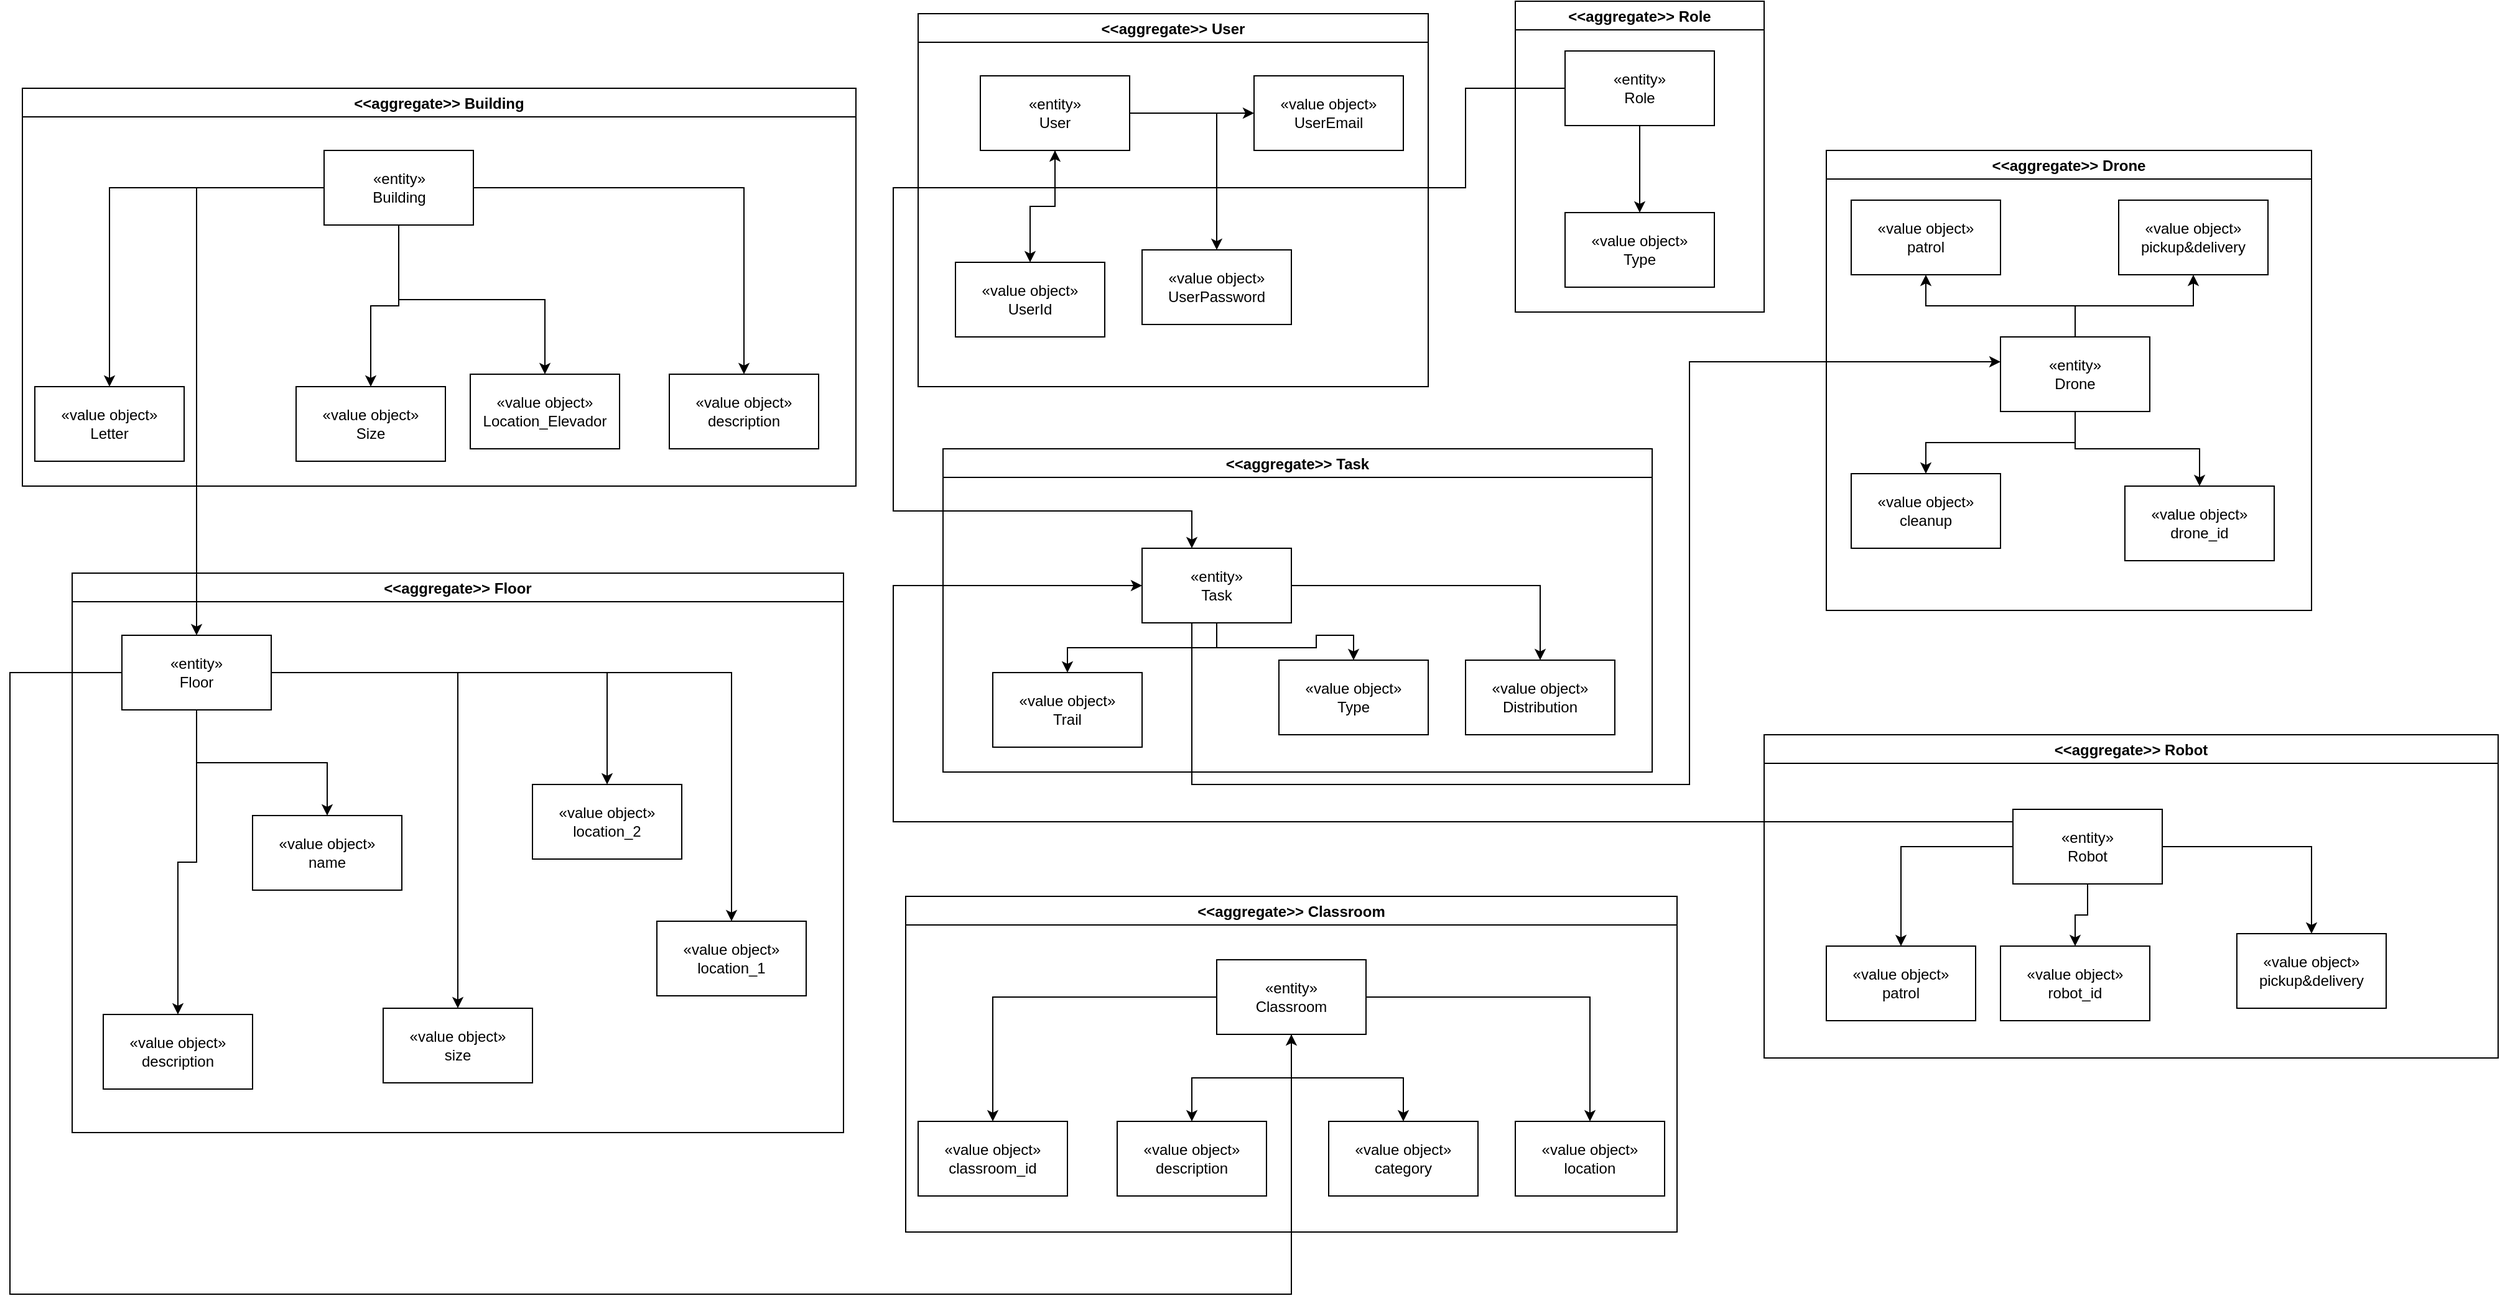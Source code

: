 <mxfile version="22.0.4" type="device">
  <diagram name="Page-1" id="6aIYM2jNrwH8R5soXTZt">
    <mxGraphModel dx="5048" dy="1528" grid="1" gridSize="10" guides="1" tooltips="1" connect="1" arrows="1" fold="1" page="1" pageScale="1" pageWidth="850" pageHeight="1100" math="0" shadow="0">
      <root>
        <mxCell id="0" />
        <mxCell id="1" parent="0" />
        <mxCell id="S5U12YBl8sJY7ozIpsML-34" value="&lt;&lt;aggregate&gt;&gt; Building" style="swimlane;" vertex="1" parent="1">
          <mxGeometry x="-1190" y="190" width="670" height="320" as="geometry">
            <mxRectangle x="-560" y="240" width="100" height="30" as="alternateBounds" />
          </mxGeometry>
        </mxCell>
        <mxCell id="S5U12YBl8sJY7ozIpsML-2" value="&lt;div&gt;«entity»&lt;/div&gt;&lt;div&gt;Building&lt;br&gt;&lt;/div&gt;" style="rounded=0;whiteSpace=wrap;html=1;" vertex="1" parent="S5U12YBl8sJY7ozIpsML-34">
          <mxGeometry x="242.5" y="50" width="120" height="60" as="geometry" />
        </mxCell>
        <mxCell id="S5U12YBl8sJY7ozIpsML-9" value="&lt;div&gt;«value object»&lt;/div&gt;Letter" style="rounded=0;whiteSpace=wrap;html=1;" vertex="1" parent="S5U12YBl8sJY7ozIpsML-34">
          <mxGeometry x="10" y="240" width="120" height="60" as="geometry" />
        </mxCell>
        <mxCell id="S5U12YBl8sJY7ozIpsML-13" value="&lt;div&gt;«value object»&lt;/div&gt;Location_Elevador" style="rounded=0;whiteSpace=wrap;html=1;" vertex="1" parent="S5U12YBl8sJY7ozIpsML-34">
          <mxGeometry x="360" y="230" width="120" height="60" as="geometry" />
        </mxCell>
        <mxCell id="S5U12YBl8sJY7ozIpsML-10" value="&lt;div&gt;«value object»&lt;/div&gt;description" style="rounded=0;whiteSpace=wrap;html=1;" vertex="1" parent="S5U12YBl8sJY7ozIpsML-34">
          <mxGeometry x="520" y="230" width="120" height="60" as="geometry" />
        </mxCell>
        <mxCell id="S5U12YBl8sJY7ozIpsML-12" value="&lt;div&gt;«value object»&lt;/div&gt;Size" style="rounded=0;whiteSpace=wrap;html=1;" vertex="1" parent="S5U12YBl8sJY7ozIpsML-34">
          <mxGeometry x="220" y="240" width="120" height="60" as="geometry" />
        </mxCell>
        <mxCell id="S5U12YBl8sJY7ozIpsML-30" style="edgeStyle=orthogonalEdgeStyle;rounded=0;orthogonalLoop=1;jettySize=auto;html=1;" edge="1" parent="S5U12YBl8sJY7ozIpsML-34" source="S5U12YBl8sJY7ozIpsML-2" target="S5U12YBl8sJY7ozIpsML-9">
          <mxGeometry relative="1" as="geometry" />
        </mxCell>
        <mxCell id="S5U12YBl8sJY7ozIpsML-31" style="edgeStyle=orthogonalEdgeStyle;rounded=0;orthogonalLoop=1;jettySize=auto;html=1;" edge="1" parent="S5U12YBl8sJY7ozIpsML-34" source="S5U12YBl8sJY7ozIpsML-2" target="S5U12YBl8sJY7ozIpsML-13">
          <mxGeometry relative="1" as="geometry" />
        </mxCell>
        <mxCell id="S5U12YBl8sJY7ozIpsML-32" style="edgeStyle=orthogonalEdgeStyle;rounded=0;orthogonalLoop=1;jettySize=auto;html=1;" edge="1" parent="S5U12YBl8sJY7ozIpsML-34" source="S5U12YBl8sJY7ozIpsML-2" target="S5U12YBl8sJY7ozIpsML-10">
          <mxGeometry relative="1" as="geometry" />
        </mxCell>
        <mxCell id="S5U12YBl8sJY7ozIpsML-33" style="edgeStyle=orthogonalEdgeStyle;rounded=0;orthogonalLoop=1;jettySize=auto;html=1;" edge="1" parent="S5U12YBl8sJY7ozIpsML-34" source="S5U12YBl8sJY7ozIpsML-2" target="S5U12YBl8sJY7ozIpsML-12">
          <mxGeometry relative="1" as="geometry" />
        </mxCell>
        <mxCell id="S5U12YBl8sJY7ozIpsML-39" value="&lt;&lt;aggregate&gt;&gt; Floor" style="swimlane;" vertex="1" parent="1">
          <mxGeometry x="-1150" y="580" width="620" height="450" as="geometry" />
        </mxCell>
        <mxCell id="S5U12YBl8sJY7ozIpsML-51" style="edgeStyle=orthogonalEdgeStyle;rounded=0;orthogonalLoop=1;jettySize=auto;html=1;" edge="1" parent="S5U12YBl8sJY7ozIpsML-39" source="S5U12YBl8sJY7ozIpsML-3" target="S5U12YBl8sJY7ozIpsML-24">
          <mxGeometry relative="1" as="geometry" />
        </mxCell>
        <mxCell id="S5U12YBl8sJY7ozIpsML-52" style="edgeStyle=orthogonalEdgeStyle;rounded=0;orthogonalLoop=1;jettySize=auto;html=1;" edge="1" parent="S5U12YBl8sJY7ozIpsML-39" source="S5U12YBl8sJY7ozIpsML-3" target="S5U12YBl8sJY7ozIpsML-23">
          <mxGeometry relative="1" as="geometry" />
        </mxCell>
        <mxCell id="S5U12YBl8sJY7ozIpsML-3" value="&lt;div&gt;«entity»&lt;br&gt;&lt;/div&gt;&lt;div&gt;Floor&lt;/div&gt;" style="rounded=0;whiteSpace=wrap;html=1;" vertex="1" parent="S5U12YBl8sJY7ozIpsML-39">
          <mxGeometry x="40" y="50" width="120" height="60" as="geometry" />
        </mxCell>
        <mxCell id="S5U12YBl8sJY7ozIpsML-11" value="&lt;div&gt;«value object»&lt;/div&gt;name" style="rounded=0;whiteSpace=wrap;html=1;" vertex="1" parent="S5U12YBl8sJY7ozIpsML-39">
          <mxGeometry x="145" y="195" width="120" height="60" as="geometry" />
        </mxCell>
        <mxCell id="S5U12YBl8sJY7ozIpsML-36" style="edgeStyle=orthogonalEdgeStyle;rounded=0;orthogonalLoop=1;jettySize=auto;html=1;" edge="1" parent="S5U12YBl8sJY7ozIpsML-39" source="S5U12YBl8sJY7ozIpsML-3" target="S5U12YBl8sJY7ozIpsML-11">
          <mxGeometry relative="1" as="geometry" />
        </mxCell>
        <mxCell id="S5U12YBl8sJY7ozIpsML-20" value="&lt;div&gt;«value object»&lt;/div&gt;&lt;div&gt;size&lt;br&gt;&lt;/div&gt;" style="rounded=0;whiteSpace=wrap;html=1;" vertex="1" parent="S5U12YBl8sJY7ozIpsML-39">
          <mxGeometry x="250" y="350" width="120" height="60" as="geometry" />
        </mxCell>
        <mxCell id="S5U12YBl8sJY7ozIpsML-37" style="edgeStyle=orthogonalEdgeStyle;rounded=0;orthogonalLoop=1;jettySize=auto;html=1;" edge="1" parent="S5U12YBl8sJY7ozIpsML-39" source="S5U12YBl8sJY7ozIpsML-3" target="S5U12YBl8sJY7ozIpsML-20">
          <mxGeometry relative="1" as="geometry" />
        </mxCell>
        <mxCell id="S5U12YBl8sJY7ozIpsML-15" value="&lt;div&gt;«value object»&lt;/div&gt;description" style="rounded=0;whiteSpace=wrap;html=1;" vertex="1" parent="S5U12YBl8sJY7ozIpsML-39">
          <mxGeometry x="25" y="355" width="120" height="60" as="geometry" />
        </mxCell>
        <mxCell id="S5U12YBl8sJY7ozIpsML-35" style="edgeStyle=orthogonalEdgeStyle;rounded=0;orthogonalLoop=1;jettySize=auto;html=1;" edge="1" parent="S5U12YBl8sJY7ozIpsML-39" source="S5U12YBl8sJY7ozIpsML-3" target="S5U12YBl8sJY7ozIpsML-15">
          <mxGeometry relative="1" as="geometry" />
        </mxCell>
        <mxCell id="S5U12YBl8sJY7ozIpsML-23" value="&lt;div&gt;«value object»&lt;br&gt;&lt;/div&gt;&lt;div&gt;location_1&lt;/div&gt;" style="rounded=0;whiteSpace=wrap;html=1;" vertex="1" parent="S5U12YBl8sJY7ozIpsML-39">
          <mxGeometry x="470" y="280" width="120" height="60" as="geometry" />
        </mxCell>
        <mxCell id="S5U12YBl8sJY7ozIpsML-24" value="&lt;div&gt;«value object»&lt;/div&gt;&lt;div&gt;location_2&lt;/div&gt;" style="rounded=0;whiteSpace=wrap;html=1;" vertex="1" parent="S5U12YBl8sJY7ozIpsML-39">
          <mxGeometry x="370" y="170" width="120" height="60" as="geometry" />
        </mxCell>
        <mxCell id="S5U12YBl8sJY7ozIpsML-45" value="&lt;&lt;aggregate&gt;&gt; Classroom" style="swimlane;" vertex="1" parent="1">
          <mxGeometry x="-480" y="840" width="620" height="270" as="geometry" />
        </mxCell>
        <mxCell id="S5U12YBl8sJY7ozIpsML-4" value="&lt;div&gt;«entity»&lt;/div&gt;&lt;div&gt;Classroom&lt;br&gt;&lt;/div&gt;" style="rounded=0;whiteSpace=wrap;html=1;" vertex="1" parent="S5U12YBl8sJY7ozIpsML-45">
          <mxGeometry x="250" y="51" width="120" height="60" as="geometry" />
        </mxCell>
        <mxCell id="S5U12YBl8sJY7ozIpsML-17" value="&lt;div&gt;«value object»&lt;/div&gt;category" style="whiteSpace=wrap;html=1;" vertex="1" parent="S5U12YBl8sJY7ozIpsML-45">
          <mxGeometry x="340" y="181" width="120" height="60" as="geometry" />
        </mxCell>
        <mxCell id="S5U12YBl8sJY7ozIpsML-42" style="edgeStyle=orthogonalEdgeStyle;rounded=0;orthogonalLoop=1;jettySize=auto;html=1;" edge="1" parent="S5U12YBl8sJY7ozIpsML-45" source="S5U12YBl8sJY7ozIpsML-4" target="S5U12YBl8sJY7ozIpsML-17">
          <mxGeometry relative="1" as="geometry" />
        </mxCell>
        <mxCell id="S5U12YBl8sJY7ozIpsML-19" value="&lt;div&gt;«value object»&lt;/div&gt;description" style="rounded=0;whiteSpace=wrap;html=1;" vertex="1" parent="S5U12YBl8sJY7ozIpsML-45">
          <mxGeometry x="170" y="181" width="120" height="60" as="geometry" />
        </mxCell>
        <mxCell id="S5U12YBl8sJY7ozIpsML-43" style="edgeStyle=orthogonalEdgeStyle;rounded=0;orthogonalLoop=1;jettySize=auto;html=1;" edge="1" parent="S5U12YBl8sJY7ozIpsML-45" source="S5U12YBl8sJY7ozIpsML-4" target="S5U12YBl8sJY7ozIpsML-19">
          <mxGeometry relative="1" as="geometry" />
        </mxCell>
        <mxCell id="S5U12YBl8sJY7ozIpsML-14" value="&lt;div&gt;«value object»&lt;/div&gt;&lt;div&gt;classroom_id&lt;br&gt;&lt;/div&gt;" style="rounded=0;whiteSpace=wrap;html=1;" vertex="1" parent="S5U12YBl8sJY7ozIpsML-45">
          <mxGeometry x="10" y="181" width="120" height="60" as="geometry" />
        </mxCell>
        <mxCell id="S5U12YBl8sJY7ozIpsML-41" style="edgeStyle=orthogonalEdgeStyle;rounded=0;orthogonalLoop=1;jettySize=auto;html=1;" edge="1" parent="S5U12YBl8sJY7ozIpsML-45" source="S5U12YBl8sJY7ozIpsML-4" target="S5U12YBl8sJY7ozIpsML-14">
          <mxGeometry relative="1" as="geometry" />
        </mxCell>
        <mxCell id="S5U12YBl8sJY7ozIpsML-22" value="&lt;div&gt;«value object»&lt;br&gt;&lt;/div&gt;&lt;div&gt;location&lt;/div&gt;" style="rounded=0;whiteSpace=wrap;html=1;" vertex="1" parent="S5U12YBl8sJY7ozIpsML-45">
          <mxGeometry x="490" y="181" width="120" height="60" as="geometry" />
        </mxCell>
        <mxCell id="S5U12YBl8sJY7ozIpsML-44" style="edgeStyle=orthogonalEdgeStyle;rounded=0;orthogonalLoop=1;jettySize=auto;html=1;" edge="1" parent="S5U12YBl8sJY7ozIpsML-45" source="S5U12YBl8sJY7ozIpsML-4" target="S5U12YBl8sJY7ozIpsML-22">
          <mxGeometry relative="1" as="geometry" />
        </mxCell>
        <mxCell id="S5U12YBl8sJY7ozIpsML-49" value="&lt;&lt;aggregate&gt;&gt; Robot" style="swimlane;" vertex="1" parent="1">
          <mxGeometry x="210" y="710" width="590" height="260" as="geometry" />
        </mxCell>
        <mxCell id="S5U12YBl8sJY7ozIpsML-50" style="edgeStyle=orthogonalEdgeStyle;rounded=0;orthogonalLoop=1;jettySize=auto;html=1;" edge="1" parent="S5U12YBl8sJY7ozIpsML-49" source="S5U12YBl8sJY7ozIpsML-5" target="S5U12YBl8sJY7ozIpsML-27">
          <mxGeometry relative="1" as="geometry" />
        </mxCell>
        <mxCell id="S5U12YBl8sJY7ozIpsML-5" value="&lt;div&gt;&lt;div&gt;«entity»&lt;/div&gt;&lt;/div&gt;&lt;div&gt;Robot&lt;/div&gt;" style="rounded=0;whiteSpace=wrap;html=1;" vertex="1" parent="S5U12YBl8sJY7ozIpsML-49">
          <mxGeometry x="200" y="60" width="120" height="60" as="geometry" />
        </mxCell>
        <mxCell id="S5U12YBl8sJY7ozIpsML-28" value="&lt;div&gt;«value object»&lt;/div&gt;&lt;div&gt;pickup&amp;amp;delivery&lt;br&gt;&lt;/div&gt;" style="rounded=0;whiteSpace=wrap;html=1;" vertex="1" parent="S5U12YBl8sJY7ozIpsML-49">
          <mxGeometry x="380" y="160" width="120" height="60" as="geometry" />
        </mxCell>
        <mxCell id="S5U12YBl8sJY7ozIpsML-48" style="edgeStyle=orthogonalEdgeStyle;rounded=0;orthogonalLoop=1;jettySize=auto;html=1;" edge="1" parent="S5U12YBl8sJY7ozIpsML-49" source="S5U12YBl8sJY7ozIpsML-5" target="S5U12YBl8sJY7ozIpsML-28">
          <mxGeometry relative="1" as="geometry" />
        </mxCell>
        <mxCell id="S5U12YBl8sJY7ozIpsML-26" value="&lt;div&gt;«value object»&lt;br&gt;&lt;/div&gt;&lt;div&gt;patrol&lt;/div&gt;" style="rounded=0;whiteSpace=wrap;html=1;" vertex="1" parent="S5U12YBl8sJY7ozIpsML-49">
          <mxGeometry x="50" y="170" width="120" height="60" as="geometry" />
        </mxCell>
        <mxCell id="S5U12YBl8sJY7ozIpsML-47" style="edgeStyle=orthogonalEdgeStyle;rounded=0;orthogonalLoop=1;jettySize=auto;html=1;" edge="1" parent="S5U12YBl8sJY7ozIpsML-49" source="S5U12YBl8sJY7ozIpsML-5" target="S5U12YBl8sJY7ozIpsML-26">
          <mxGeometry relative="1" as="geometry" />
        </mxCell>
        <mxCell id="S5U12YBl8sJY7ozIpsML-27" value="&lt;div&gt;«value object»&lt;/div&gt;&lt;div&gt;robot_id&lt;br&gt;&lt;/div&gt;" style="rounded=0;whiteSpace=wrap;html=1;" vertex="1" parent="S5U12YBl8sJY7ozIpsML-49">
          <mxGeometry x="190" y="170" width="120" height="60" as="geometry" />
        </mxCell>
        <mxCell id="S5U12YBl8sJY7ozIpsML-69" value="&lt;&lt;aggregate&gt;&gt; User" style="swimlane;" vertex="1" parent="1">
          <mxGeometry x="-470" y="130" width="410" height="300" as="geometry" />
        </mxCell>
        <mxCell id="S5U12YBl8sJY7ozIpsML-8" value="&lt;div&gt;&lt;div&gt;«entity»&lt;/div&gt;&lt;/div&gt;&lt;div&gt;User&lt;/div&gt;" style="rounded=0;whiteSpace=wrap;html=1;" vertex="1" parent="S5U12YBl8sJY7ozIpsML-69">
          <mxGeometry x="50" y="50" width="120" height="60" as="geometry" />
        </mxCell>
        <mxCell id="S5U12YBl8sJY7ozIpsML-59" value="&lt;div&gt;«value object»&lt;/div&gt;UserId" style="rounded=0;whiteSpace=wrap;html=1;" vertex="1" parent="S5U12YBl8sJY7ozIpsML-69">
          <mxGeometry x="30" y="200" width="120" height="60" as="geometry" />
        </mxCell>
        <mxCell id="S5U12YBl8sJY7ozIpsML-66" style="edgeStyle=orthogonalEdgeStyle;rounded=0;orthogonalLoop=1;jettySize=auto;html=1;" edge="1" parent="S5U12YBl8sJY7ozIpsML-69" source="S5U12YBl8sJY7ozIpsML-8" target="S5U12YBl8sJY7ozIpsML-59">
          <mxGeometry relative="1" as="geometry" />
        </mxCell>
        <mxCell id="S5U12YBl8sJY7ozIpsML-63" value="&lt;div&gt;«value object»&lt;/div&gt;&lt;div&gt;UserPassword&lt;br&gt;&lt;/div&gt;" style="rounded=0;whiteSpace=wrap;html=1;" vertex="1" parent="S5U12YBl8sJY7ozIpsML-69">
          <mxGeometry x="180" y="190" width="120" height="60" as="geometry" />
        </mxCell>
        <mxCell id="S5U12YBl8sJY7ozIpsML-67" style="edgeStyle=orthogonalEdgeStyle;rounded=0;orthogonalLoop=1;jettySize=auto;html=1;" edge="1" parent="S5U12YBl8sJY7ozIpsML-69" source="S5U12YBl8sJY7ozIpsML-8" target="S5U12YBl8sJY7ozIpsML-63">
          <mxGeometry relative="1" as="geometry" />
        </mxCell>
        <mxCell id="S5U12YBl8sJY7ozIpsML-60" value="&lt;div&gt;«value object»&lt;/div&gt;&lt;div&gt;UserEmail&lt;br&gt;&lt;/div&gt;" style="rounded=0;whiteSpace=wrap;html=1;" vertex="1" parent="S5U12YBl8sJY7ozIpsML-69">
          <mxGeometry x="270" y="50" width="120" height="60" as="geometry" />
        </mxCell>
        <mxCell id="S5U12YBl8sJY7ozIpsML-68" style="edgeStyle=orthogonalEdgeStyle;rounded=0;orthogonalLoop=1;jettySize=auto;html=1;" edge="1" parent="S5U12YBl8sJY7ozIpsML-69" source="S5U12YBl8sJY7ozIpsML-8" target="S5U12YBl8sJY7ozIpsML-60">
          <mxGeometry relative="1" as="geometry" />
        </mxCell>
        <mxCell id="S5U12YBl8sJY7ozIpsML-70" value="&lt;&lt;aggregate&gt;&gt; Role" style="swimlane;startSize=23;" vertex="1" parent="1">
          <mxGeometry x="10" y="120" width="200" height="250" as="geometry" />
        </mxCell>
        <mxCell id="S5U12YBl8sJY7ozIpsML-74" style="edgeStyle=orthogonalEdgeStyle;rounded=0;orthogonalLoop=1;jettySize=auto;html=1;" edge="1" parent="S5U12YBl8sJY7ozIpsML-70" source="S5U12YBl8sJY7ozIpsML-61" target="S5U12YBl8sJY7ozIpsML-73">
          <mxGeometry relative="1" as="geometry" />
        </mxCell>
        <mxCell id="S5U12YBl8sJY7ozIpsML-61" value="&lt;div&gt;«entity»&lt;/div&gt;&lt;div&gt;Role&lt;br&gt;&lt;/div&gt;" style="rounded=0;whiteSpace=wrap;html=1;" vertex="1" parent="S5U12YBl8sJY7ozIpsML-70">
          <mxGeometry x="40" y="40" width="120" height="60" as="geometry" />
        </mxCell>
        <mxCell id="S5U12YBl8sJY7ozIpsML-73" value="&lt;div&gt;«value object»&lt;/div&gt;&lt;div&gt;Type&lt;br&gt;&lt;/div&gt;" style="rounded=0;whiteSpace=wrap;html=1;" vertex="1" parent="S5U12YBl8sJY7ozIpsML-70">
          <mxGeometry x="40" y="170" width="120" height="60" as="geometry" />
        </mxCell>
        <mxCell id="S5U12YBl8sJY7ozIpsML-83" value="&lt;&lt;aggregate&gt;&gt; Task" style="swimlane;" vertex="1" parent="1">
          <mxGeometry x="-450" y="480" width="570" height="260" as="geometry" />
        </mxCell>
        <mxCell id="S5U12YBl8sJY7ozIpsML-6" value="&lt;div&gt;«entity»&lt;/div&gt;&lt;div&gt;Task&lt;br&gt;&lt;/div&gt;" style="rounded=0;whiteSpace=wrap;html=1;" vertex="1" parent="S5U12YBl8sJY7ozIpsML-83">
          <mxGeometry x="160" y="80" width="120" height="60" as="geometry" />
        </mxCell>
        <mxCell id="S5U12YBl8sJY7ozIpsML-81" value="&lt;div&gt;«value object»&lt;/div&gt;&lt;div&gt;Distribution&lt;br&gt;&lt;/div&gt;" style="rounded=0;whiteSpace=wrap;html=1;" vertex="1" parent="S5U12YBl8sJY7ozIpsML-83">
          <mxGeometry x="420" y="170" width="120" height="60" as="geometry" />
        </mxCell>
        <mxCell id="S5U12YBl8sJY7ozIpsML-82" style="edgeStyle=orthogonalEdgeStyle;rounded=0;orthogonalLoop=1;jettySize=auto;html=1;" edge="1" parent="S5U12YBl8sJY7ozIpsML-83" source="S5U12YBl8sJY7ozIpsML-6" target="S5U12YBl8sJY7ozIpsML-81">
          <mxGeometry relative="1" as="geometry" />
        </mxCell>
        <mxCell id="S5U12YBl8sJY7ozIpsML-76" value="&lt;div&gt;«value object»&lt;/div&gt;&lt;div&gt;Trail&lt;/div&gt;" style="rounded=0;whiteSpace=wrap;html=1;" vertex="1" parent="S5U12YBl8sJY7ozIpsML-83">
          <mxGeometry x="40" y="180" width="120" height="60" as="geometry" />
        </mxCell>
        <mxCell id="S5U12YBl8sJY7ozIpsML-77" style="edgeStyle=orthogonalEdgeStyle;rounded=0;orthogonalLoop=1;jettySize=auto;html=1;" edge="1" parent="S5U12YBl8sJY7ozIpsML-83" source="S5U12YBl8sJY7ozIpsML-6" target="S5U12YBl8sJY7ozIpsML-76">
          <mxGeometry relative="1" as="geometry" />
        </mxCell>
        <mxCell id="S5U12YBl8sJY7ozIpsML-55" value="&lt;div&gt;«value object»&lt;/div&gt;Type" style="rounded=0;whiteSpace=wrap;html=1;" vertex="1" parent="S5U12YBl8sJY7ozIpsML-83">
          <mxGeometry x="270" y="170" width="120" height="60" as="geometry" />
        </mxCell>
        <mxCell id="S5U12YBl8sJY7ozIpsML-58" style="edgeStyle=orthogonalEdgeStyle;rounded=0;orthogonalLoop=1;jettySize=auto;html=1;" edge="1" parent="S5U12YBl8sJY7ozIpsML-83" source="S5U12YBl8sJY7ozIpsML-6" target="S5U12YBl8sJY7ozIpsML-55">
          <mxGeometry relative="1" as="geometry" />
        </mxCell>
        <mxCell id="S5U12YBl8sJY7ozIpsML-92" value="&lt;&lt;aggregate&gt;&gt; Drone" style="swimlane;startSize=23;" vertex="1" parent="1">
          <mxGeometry x="260" y="240" width="390" height="370" as="geometry" />
        </mxCell>
        <mxCell id="S5U12YBl8sJY7ozIpsML-85" value="&lt;div&gt;«value object»&lt;br&gt;&lt;/div&gt;&lt;div&gt;patrol&lt;/div&gt;" style="rounded=0;whiteSpace=wrap;html=1;" vertex="1" parent="S5U12YBl8sJY7ozIpsML-92">
          <mxGeometry x="20" y="40" width="120" height="60" as="geometry" />
        </mxCell>
        <mxCell id="S5U12YBl8sJY7ozIpsML-86" value="&lt;div&gt;«value object»&lt;/div&gt;&lt;div&gt;pickup&amp;amp;delivery&lt;br&gt;&lt;/div&gt;" style="rounded=0;whiteSpace=wrap;html=1;" vertex="1" parent="S5U12YBl8sJY7ozIpsML-92">
          <mxGeometry x="235" y="40" width="120" height="60" as="geometry" />
        </mxCell>
        <mxCell id="S5U12YBl8sJY7ozIpsML-7" value="&lt;div&gt;&lt;div&gt;«entity»&lt;/div&gt;&lt;/div&gt;&lt;div&gt;Drone&lt;/div&gt;" style="rounded=0;whiteSpace=wrap;html=1;" vertex="1" parent="S5U12YBl8sJY7ozIpsML-92">
          <mxGeometry x="140" y="150" width="120" height="60" as="geometry" />
        </mxCell>
        <mxCell id="S5U12YBl8sJY7ozIpsML-88" style="edgeStyle=orthogonalEdgeStyle;rounded=0;orthogonalLoop=1;jettySize=auto;html=1;" edge="1" parent="S5U12YBl8sJY7ozIpsML-92" source="S5U12YBl8sJY7ozIpsML-7" target="S5U12YBl8sJY7ozIpsML-85">
          <mxGeometry relative="1" as="geometry" />
        </mxCell>
        <mxCell id="S5U12YBl8sJY7ozIpsML-89" style="edgeStyle=orthogonalEdgeStyle;rounded=0;orthogonalLoop=1;jettySize=auto;html=1;" edge="1" parent="S5U12YBl8sJY7ozIpsML-92" source="S5U12YBl8sJY7ozIpsML-7" target="S5U12YBl8sJY7ozIpsML-86">
          <mxGeometry relative="1" as="geometry" />
        </mxCell>
        <mxCell id="S5U12YBl8sJY7ozIpsML-87" value="&lt;div&gt;«value object»&lt;/div&gt;&lt;div&gt;cleanup&lt;br&gt;&lt;/div&gt;" style="whiteSpace=wrap;html=1;" vertex="1" parent="S5U12YBl8sJY7ozIpsML-92">
          <mxGeometry x="20" y="260" width="120" height="60" as="geometry" />
        </mxCell>
        <mxCell id="S5U12YBl8sJY7ozIpsML-90" style="edgeStyle=orthogonalEdgeStyle;rounded=0;orthogonalLoop=1;jettySize=auto;html=1;" edge="1" parent="S5U12YBl8sJY7ozIpsML-92" source="S5U12YBl8sJY7ozIpsML-7" target="S5U12YBl8sJY7ozIpsML-87">
          <mxGeometry relative="1" as="geometry" />
        </mxCell>
        <mxCell id="S5U12YBl8sJY7ozIpsML-84" value="&lt;div&gt;«value object»&lt;/div&gt;&lt;div&gt;drone_id&lt;/div&gt;" style="rounded=0;whiteSpace=wrap;html=1;" vertex="1" parent="S5U12YBl8sJY7ozIpsML-92">
          <mxGeometry x="240" y="270" width="120" height="60" as="geometry" />
        </mxCell>
        <mxCell id="S5U12YBl8sJY7ozIpsML-91" style="edgeStyle=orthogonalEdgeStyle;rounded=0;orthogonalLoop=1;jettySize=auto;html=1;" edge="1" parent="S5U12YBl8sJY7ozIpsML-92" source="S5U12YBl8sJY7ozIpsML-7" target="S5U12YBl8sJY7ozIpsML-84">
          <mxGeometry relative="1" as="geometry" />
        </mxCell>
        <mxCell id="S5U12YBl8sJY7ozIpsML-93" style="edgeStyle=orthogonalEdgeStyle;rounded=0;orthogonalLoop=1;jettySize=auto;html=1;" edge="1" parent="1" source="S5U12YBl8sJY7ozIpsML-61" target="S5U12YBl8sJY7ozIpsML-8">
          <mxGeometry relative="1" as="geometry">
            <Array as="points">
              <mxPoint x="-30" y="190" />
              <mxPoint x="-30" y="270" />
              <mxPoint x="-360" y="270" />
            </Array>
          </mxGeometry>
        </mxCell>
        <mxCell id="S5U12YBl8sJY7ozIpsML-94" style="edgeStyle=orthogonalEdgeStyle;rounded=0;orthogonalLoop=1;jettySize=auto;html=1;" edge="1" parent="1" source="S5U12YBl8sJY7ozIpsML-2" target="S5U12YBl8sJY7ozIpsML-3">
          <mxGeometry relative="1" as="geometry" />
        </mxCell>
        <mxCell id="S5U12YBl8sJY7ozIpsML-95" style="edgeStyle=orthogonalEdgeStyle;rounded=0;orthogonalLoop=1;jettySize=auto;html=1;" edge="1" parent="1" source="S5U12YBl8sJY7ozIpsML-3" target="S5U12YBl8sJY7ozIpsML-4">
          <mxGeometry relative="1" as="geometry">
            <Array as="points">
              <mxPoint x="-1200" y="660" />
              <mxPoint x="-1200" y="1160" />
              <mxPoint x="-170" y="1160" />
            </Array>
          </mxGeometry>
        </mxCell>
        <mxCell id="S5U12YBl8sJY7ozIpsML-96" style="edgeStyle=orthogonalEdgeStyle;rounded=0;orthogonalLoop=1;jettySize=auto;html=1;" edge="1" parent="1" source="S5U12YBl8sJY7ozIpsML-8" target="S5U12YBl8sJY7ozIpsML-6">
          <mxGeometry relative="1" as="geometry">
            <Array as="points">
              <mxPoint x="-360" y="270" />
              <mxPoint x="-490" y="270" />
              <mxPoint x="-490" y="530" />
              <mxPoint x="-250" y="530" />
            </Array>
          </mxGeometry>
        </mxCell>
        <mxCell id="S5U12YBl8sJY7ozIpsML-97" style="edgeStyle=orthogonalEdgeStyle;rounded=0;orthogonalLoop=1;jettySize=auto;html=1;" edge="1" parent="1" source="S5U12YBl8sJY7ozIpsML-5" target="S5U12YBl8sJY7ozIpsML-6">
          <mxGeometry relative="1" as="geometry">
            <Array as="points">
              <mxPoint x="-490" y="780" />
              <mxPoint x="-490" y="590" />
            </Array>
          </mxGeometry>
        </mxCell>
        <mxCell id="S5U12YBl8sJY7ozIpsML-98" style="edgeStyle=orthogonalEdgeStyle;rounded=0;orthogonalLoop=1;jettySize=auto;html=1;" edge="1" parent="1" source="S5U12YBl8sJY7ozIpsML-6" target="S5U12YBl8sJY7ozIpsML-7">
          <mxGeometry relative="1" as="geometry">
            <Array as="points">
              <mxPoint x="-250" y="750" />
              <mxPoint x="150" y="750" />
              <mxPoint x="150" y="410" />
            </Array>
          </mxGeometry>
        </mxCell>
      </root>
    </mxGraphModel>
  </diagram>
</mxfile>
